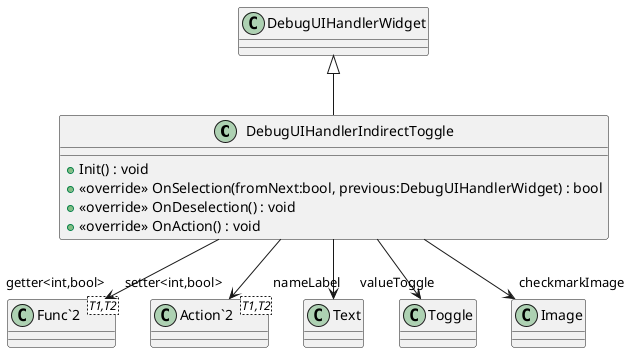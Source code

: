 @startuml
class DebugUIHandlerIndirectToggle {
    + Init() : void
    + <<override>> OnSelection(fromNext:bool, previous:DebugUIHandlerWidget) : bool
    + <<override>> OnDeselection() : void
    + <<override>> OnAction() : void
}
class "Func`2"<T1,T2> {
}
class "Action`2"<T1,T2> {
}
DebugUIHandlerWidget <|-- DebugUIHandlerIndirectToggle
DebugUIHandlerIndirectToggle --> "nameLabel" Text
DebugUIHandlerIndirectToggle --> "valueToggle" Toggle
DebugUIHandlerIndirectToggle --> "checkmarkImage" Image
DebugUIHandlerIndirectToggle --> "getter<int,bool>" "Func`2"
DebugUIHandlerIndirectToggle --> "setter<int,bool>" "Action`2"
@enduml
